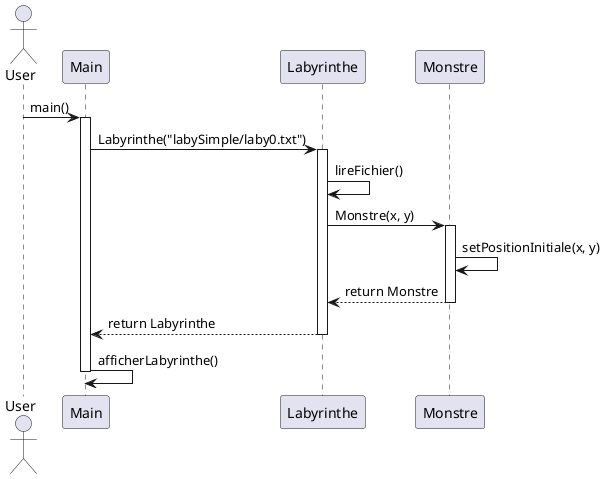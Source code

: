 @startuml
actor User
participant Main
participant Labyrinthe
participant Monstre

User -> Main: main()
activate Main
Main -> Labyrinthe: Labyrinthe("labySimple/laby0.txt")
activate Labyrinthe
Labyrinthe -> Labyrinthe: lireFichier()
Labyrinthe -> Monstre: Monstre(x, y)
activate Monstre
Monstre -> Monstre: setPositionInitiale(x, y)
Monstre --> Labyrinthe: return Monstre
deactivate Monstre
Labyrinthe --> Main: return Labyrinthe
deactivate Labyrinthe
Main -> Main: afficherLabyrinthe()
deactivate Main
@enduml